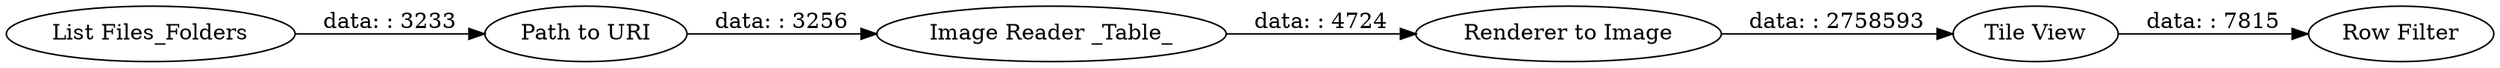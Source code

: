digraph {
	"7604093353231498449_6" [label="Image Reader _Table_"]
	"7604093353231498449_4" [label="Renderer to Image"]
	"7604093353231498449_1" [label="List Files_Folders"]
	"7604093353231498449_3" [label="Path to URI"]
	"7604093353231498449_7" [label="Row Filter"]
	"7604093353231498449_5" [label="Tile View"]
	"7604093353231498449_1" -> "7604093353231498449_3" [label="data: : 3233"]
	"7604093353231498449_4" -> "7604093353231498449_5" [label="data: : 2758593"]
	"7604093353231498449_3" -> "7604093353231498449_6" [label="data: : 3256"]
	"7604093353231498449_6" -> "7604093353231498449_4" [label="data: : 4724"]
	"7604093353231498449_5" -> "7604093353231498449_7" [label="data: : 7815"]
	rankdir=LR
}
